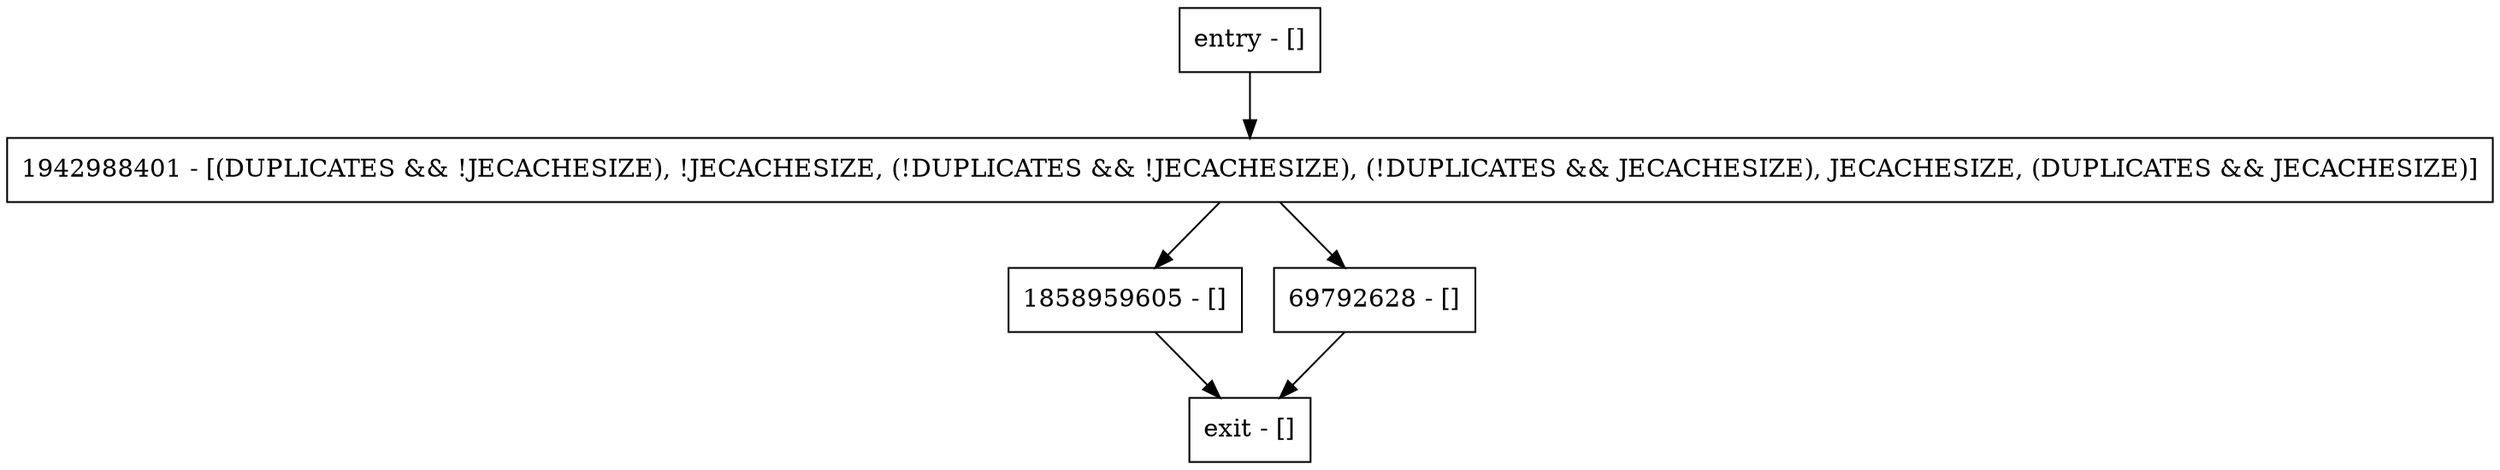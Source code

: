 digraph checkOpen {
node [shape=record];
entry [label="entry - []"];
exit [label="exit - []"];
1942988401 [label="1942988401 - [(DUPLICATES && !JECACHESIZE), !JECACHESIZE, (!DUPLICATES && !JECACHESIZE), (!DUPLICATES && JECACHESIZE), JECACHESIZE, (DUPLICATES && JECACHESIZE)]"];
1858959605 [label="1858959605 - []"];
69792628 [label="69792628 - []"];
entry;
exit;
entry -> 1942988401;
1942988401 -> 1858959605;
1942988401 -> 69792628;
1858959605 -> exit;
69792628 -> exit;
}
